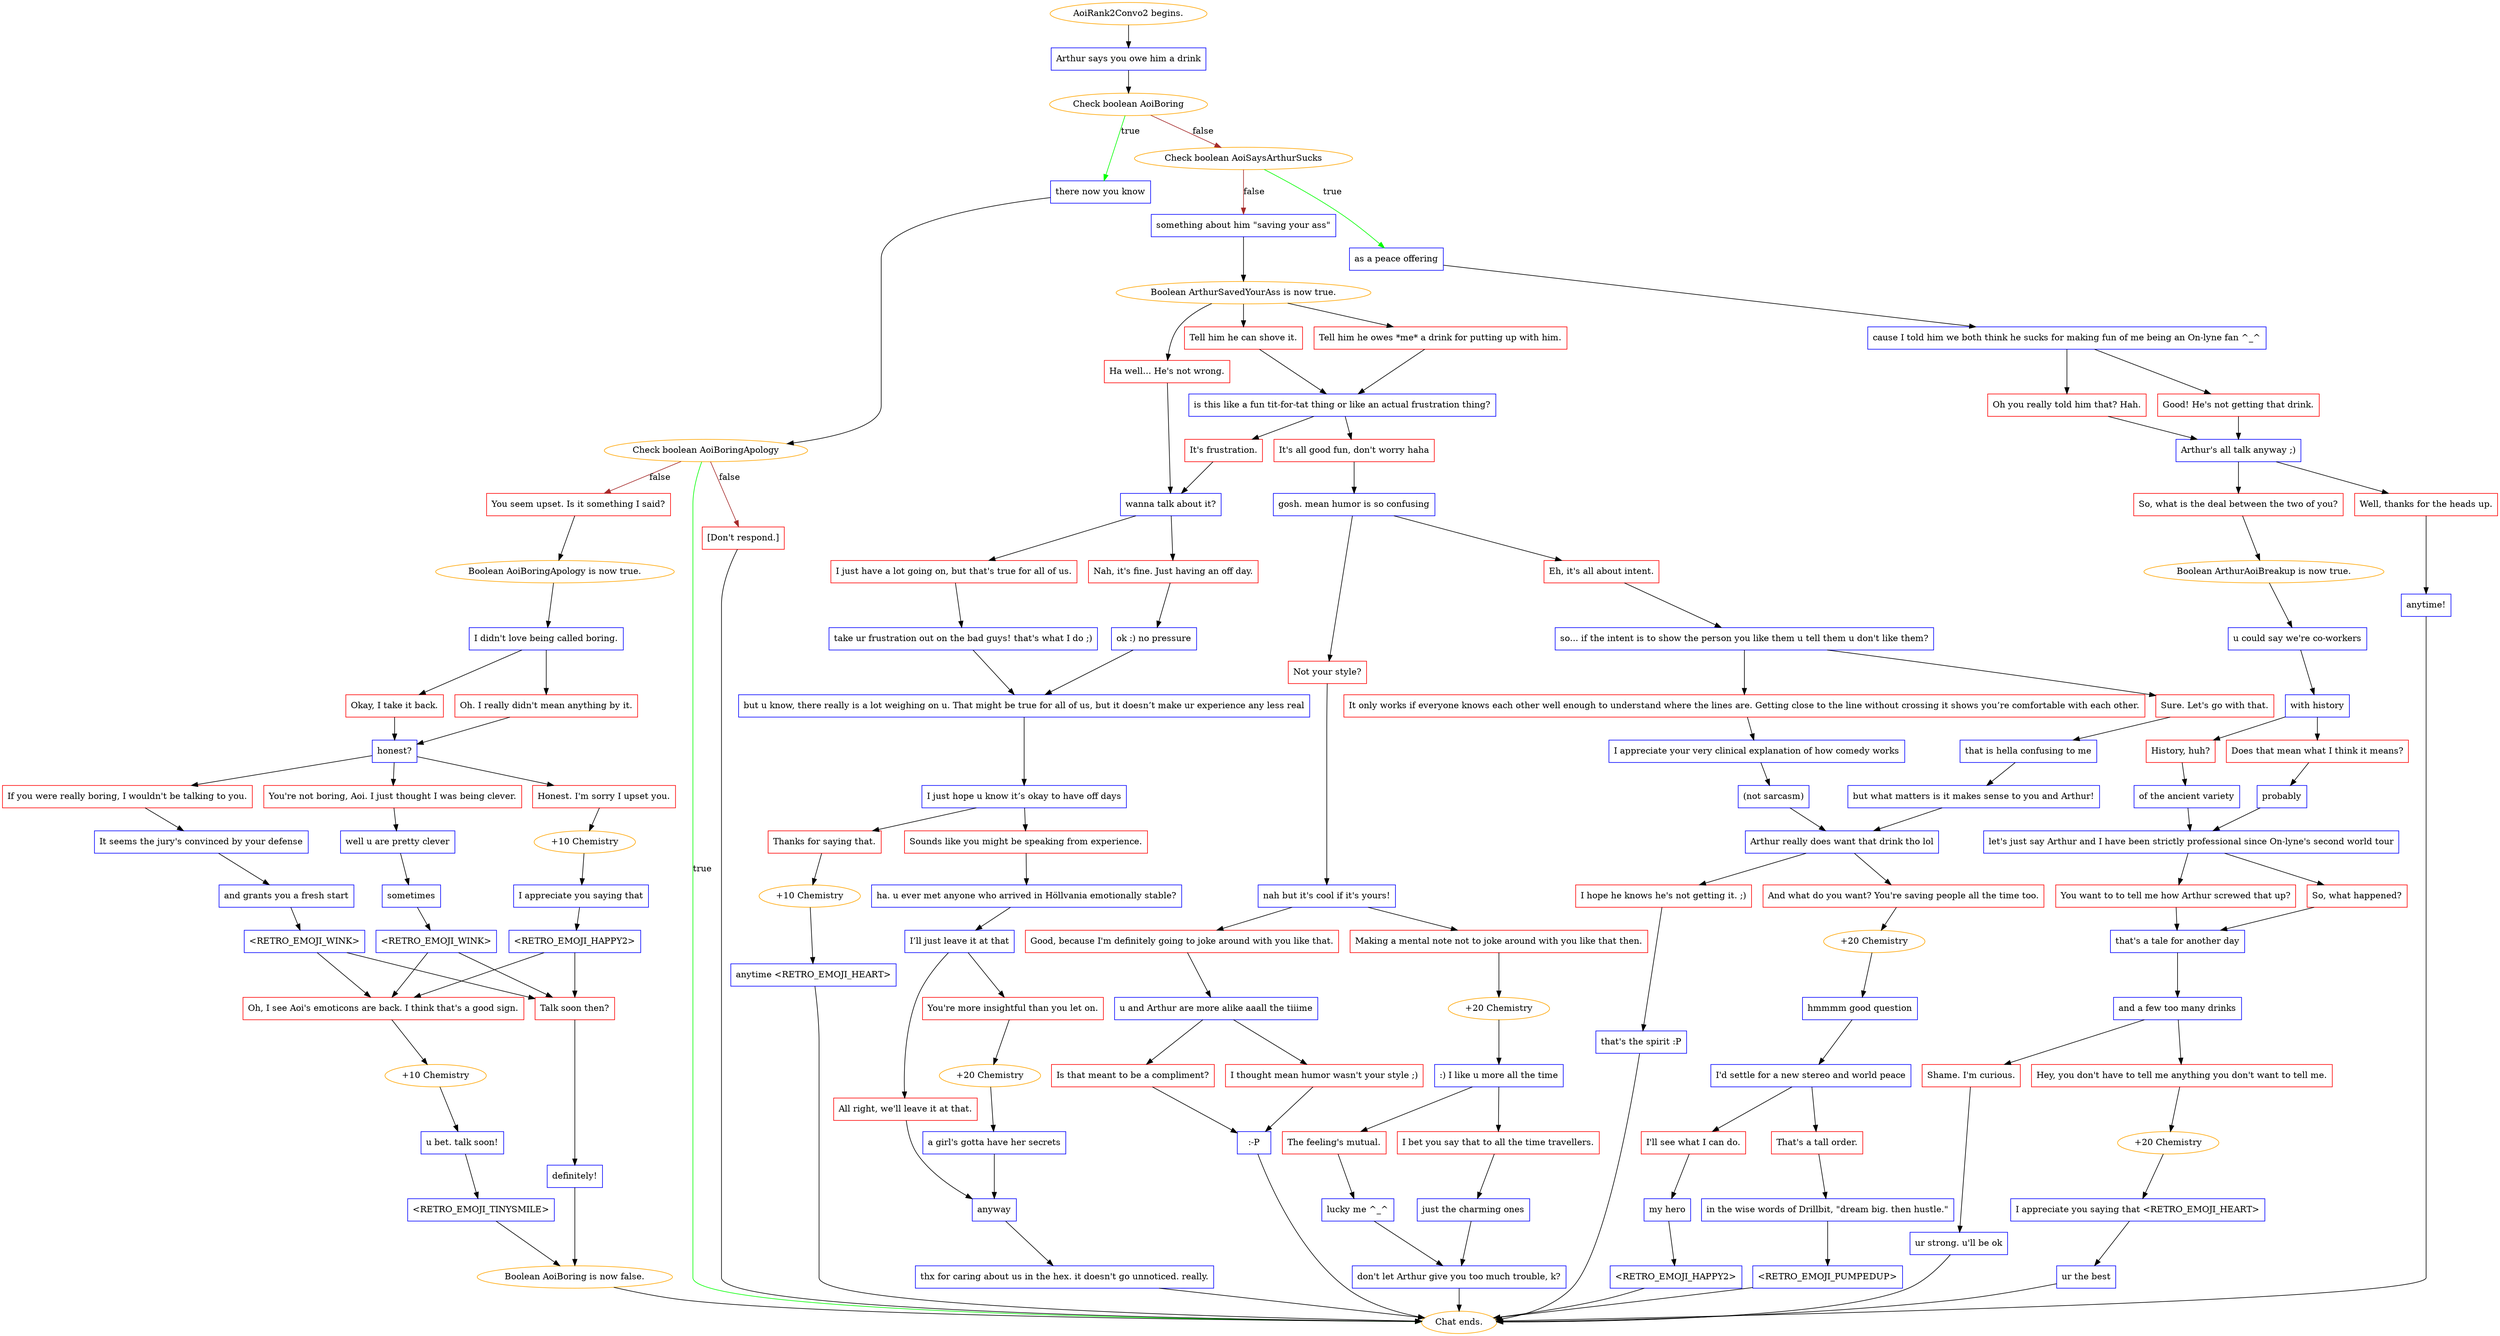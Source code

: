 digraph {
	"AoiRank2Convo2 begins." [color=orange];
		"AoiRank2Convo2 begins." -> 656;
	656 [label="Arthur says you owe him a drink",shape=box,color=blue];
		656 -> 658;
	658 [label="Check boolean AoiBoring",color=orange];
		658 -> 642 [label=true,color=green];
		658 -> 672 [label=false,color=brown];
	642 [label="there now you know",shape=box,color=blue];
		642 -> 638;
	672 [label="Check boolean AoiSaysArthurSucks",color=orange];
		672 -> 673 [label=true,color=green];
		672 -> 674 [label=false,color=brown];
	638 [label="Check boolean AoiBoringApology",color=orange];
		638 -> "Chat ends." [label=true,color=green];
		638 -> 648 [label=false,color=brown];
		638 -> 657 [label=false,color=brown];
	673 [label="as a peace offering",shape=box,color=blue];
		673 -> 675;
	674 [label="something about him \"saving your ass\"",shape=box,color=blue];
		674 -> "/EE/Types/Engine/SetBooleanDialogueNode:ArthurSavedYourAss:704:705:706";
	"Chat ends." [color=orange];
	648 [label="You seem upset. Is it something I said?",shape=box,color=red];
		648 -> "/EE/Types/Engine/SetBooleanDialogueNode:AoiBoringApology:671";
	657 [label="[Don't respond.]",shape=box,color=red];
		657 -> "Chat ends.";
	675 [label="cause I told him we both think he sucks for making fun of me being an On-lyne fan ^_^",shape=box,color=blue];
		675 -> 677;
		675 -> 678;
	"/EE/Types/Engine/SetBooleanDialogueNode:ArthurSavedYourAss:704:705:706" [label="Boolean ArthurSavedYourAss is now true.",color=orange];
		"/EE/Types/Engine/SetBooleanDialogueNode:ArthurSavedYourAss:704:705:706" -> 704;
		"/EE/Types/Engine/SetBooleanDialogueNode:ArthurSavedYourAss:704:705:706" -> 705;
		"/EE/Types/Engine/SetBooleanDialogueNode:ArthurSavedYourAss:704:705:706" -> 706;
	"/EE/Types/Engine/SetBooleanDialogueNode:AoiBoringApology:671" [label="Boolean AoiBoringApology is now true.",color=orange];
		"/EE/Types/Engine/SetBooleanDialogueNode:AoiBoringApology:671" -> 671;
	677 [label="Good! He's not getting that drink.",shape=box,color=red];
		677 -> 679;
	678 [label="Oh you really told him that? Hah.",shape=box,color=red];
		678 -> 679;
	704 [label="Ha well... He's not wrong.",shape=box,color=red];
		704 -> 710;
	705 [label="Tell him he can shove it.",shape=box,color=red];
		705 -> 707;
	706 [label="Tell him he owes *me* a drink for putting up with him.",shape=box,color=red];
		706 -> 707;
	671 [label="I didn't love being called boring.",shape=box,color=blue];
		671 -> 647;
		671 -> 660;
	679 [label="Arthur's all talk anyway ;)",shape=box,color=blue];
		679 -> 681;
		679 -> 682;
	710 [label="wanna talk about it?",shape=box,color=blue];
		710 -> 712;
		710 -> 713;
	707 [label="is this like a fun tit-for-tat thing or like an actual frustration thing?",shape=box,color=blue];
		707 -> 708;
		707 -> 709;
	647 [label="Oh. I really didn't mean anything by it.",shape=box,color=red];
		647 -> 653;
	660 [label="Okay, I take it back.",shape=box,color=red];
		660 -> 653;
	681 [label="Well, thanks for the heads up.",shape=box,color=red];
		681 -> 680;
	682 [label="So, what is the deal between the two of you?",shape=box,color=red];
		682 -> "/EE/Types/Engine/SetBooleanDialogueNode:ArthurAoiBreakup:685";
	712 [label="Nah, it's fine. Just having an off day.",shape=box,color=red];
		712 -> 721;
	713 [label="I just have a lot going on, but that's true for all of us.",shape=box,color=red];
		713 -> 720;
	708 [label="It's frustration.",shape=box,color=red];
		708 -> 710;
	709 [label="It's all good fun, don't worry haha",shape=box,color=red];
		709 -> 711;
	653 [label="honest?",shape=box,color=blue];
		653 -> 646;
		653 -> 644;
		653 -> 667;
	680 [label="anytime!",shape=box,color=blue];
		680 -> "Chat ends.";
	"/EE/Types/Engine/SetBooleanDialogueNode:ArthurAoiBreakup:685" [label="Boolean ArthurAoiBreakup is now true.",color=orange];
		"/EE/Types/Engine/SetBooleanDialogueNode:ArthurAoiBreakup:685" -> 685;
	721 [label="ok :) no pressure",shape=box,color=blue];
		721 -> 722;
	720 [label="take ur frustration out on the bad guys! that's what I do ;)",shape=box,color=blue];
		720 -> 722;
	711 [label="gosh. mean humor is so confusing",shape=box,color=blue];
		711 -> 714;
		711 -> 715;
	646 [label="Honest. I'm sorry I upset you.",shape=box,color=red];
		646 -> 655;
	644 [label="You're not boring, Aoi. I just thought I was being clever.",shape=box,color=red];
		644 -> 668;
	667 [label="If you were really boring, I wouldn't be talking to you.",shape=box,color=red];
		667 -> 640;
	685 [label="u could say we're co-workers",shape=box,color=blue];
		685 -> 686;
	722 [label="but u know, there really is a lot weighing on u. That might be true for all of us, but it doesn’t make ur experience any less real",shape=box,color=blue];
		722 -> 723;
	714 [label="Not your style?",shape=box,color=red];
		714 -> 716;
	715 [label="Eh, it's all about intent.",shape=box,color=red];
		715 -> 717;
	655 [label="+10 Chemistry",color=orange];
		655 -> 662;
	668 [label="well u are pretty clever",shape=box,color=blue];
		668 -> 663;
	640 [label="It seems the jury's convinced by your defense",shape=box,color=blue];
		640 -> 643;
	686 [label="with history",shape=box,color=blue];
		686 -> 687;
		686 -> 688;
	723 [label="I just hope u know it’s okay to have off days",shape=box,color=blue];
		723 -> 729;
		723 -> 730;
	716 [label="nah but it's cool if it's yours!",shape=box,color=blue];
		716 -> 724;
		716 -> 725;
	717 [label="so... if the intent is to show the person you like them u tell them u don't like them?",shape=box,color=blue];
		717 -> 718;
		717 -> 719;
	662 [label="I appreciate you saying that",shape=box,color=blue];
		662 -> 652;
	663 [label="sometimes",shape=box,color=blue];
		663 -> 651;
	643 [label="and grants you a fresh start",shape=box,color=blue];
		643 -> 670;
	687 [label="Does that mean what I think it means?",shape=box,color=red];
		687 -> 689;
	688 [label="History, huh?",shape=box,color=red];
		688 -> 690;
	729 [label="Thanks for saying that.",shape=box,color=red];
		729 -> 736;
	730 [label="Sounds like you might be speaking from experience.",shape=box,color=red];
		730 -> 738;
	724 [label="Making a mental note not to joke around with you like that then.",shape=box,color=red];
		724 -> 728;
	725 [label="Good, because I'm definitely going to joke around with you like that.",shape=box,color=red];
		725 -> 727;
	718 [label="It only works if everyone knows each other well enough to understand where the lines are. Getting close to the line without crossing it shows you’re comfortable with each other.",shape=box,color=red];
		718 -> 747;
	719 [label="Sure. Let's go with that.",shape=box,color=red];
		719 -> 748;
	652 [label="<RETRO_EMOJI_HAPPY2>",shape=box,color=blue];
		652 -> 645;
		652 -> 661;
	651 [label="<RETRO_EMOJI_WINK>",shape=box,color=blue];
		651 -> 645;
		651 -> 661;
	670 [label="<RETRO_EMOJI_WINK>",shape=box,color=blue];
		670 -> 645;
		670 -> 661;
	689 [label="probably",shape=box,color=blue];
		689 -> 691;
	690 [label="of the ancient variety",shape=box,color=blue];
		690 -> 691;
	736 [label="+10 Chemistry",color=orange];
		736 -> 735;
	738 [label="ha. u ever met anyone who arrived in Höllvania emotionally stable?",shape=box,color=blue];
		738 -> 739;
	728 [label="+20 Chemistry",color=orange];
		728 -> 726;
	727 [label="u and Arthur are more alike aaall the tiiime",shape=box,color=blue];
		727 -> 731;
		727 -> 732;
	747 [label="I appreciate your very clinical explanation of how comedy works",shape=box,color=blue];
		747 -> 749;
	748 [label="that is hella confusing to me",shape=box,color=blue];
		748 -> 751;
	645 [label="Talk soon then?",shape=box,color=red];
		645 -> 641;
	661 [label="Oh, I see Aoi's emoticons are back. I think that's a good sign.",shape=box,color=red];
		661 -> 639;
	691 [label="let's just say Arthur and I have been strictly professional since On-lyne's second world tour",shape=box,color=blue];
		691 -> 692;
		691 -> 693;
	735 [label="anytime <RETRO_EMOJI_HEART>",shape=box,color=blue];
		735 -> "Chat ends.";
	739 [label="I’ll just leave it at that",shape=box,color=blue];
		739 -> 740;
		739 -> 741;
	726 [label=":) I like u more all the time",shape=box,color=blue];
		726 -> 1232;
		726 -> 1233;
	731 [label="Is that meant to be a compliment?",shape=box,color=red];
		731 -> 733;
	732 [label="I thought mean humor wasn't your style ;)",shape=box,color=red];
		732 -> 733;
	749 [label="(not sarcasm)",shape=box,color=blue];
		749 -> 752;
	751 [label="but what matters is it makes sense to you and Arthur!",shape=box,color=blue];
		751 -> 752;
	641 [label="definitely!",shape=box,color=blue];
		641 -> "/EE/Types/Engine/ResetBooleanDialogueNode:AoiBoring:Chat ends.";
	639 [label="+10 Chemistry",color=orange];
		639 -> 659;
	692 [label="So, what happened?",shape=box,color=red];
		692 -> 694;
	693 [label="You want to to tell me how Arthur screwed that up?",shape=box,color=red];
		693 -> 694;
	740 [label="You're more insightful than you let on.",shape=box,color=red];
		740 -> 743;
	741 [label="All right, we'll leave it at that.",shape=box,color=red];
		741 -> 744;
	1232 [label="The feeling's mutual.",shape=box,color=red];
		1232 -> 1234;
	1233 [label="I bet you say that to all the time travellers.",shape=box,color=red];
		1233 -> 1235;
	733 [label=":-P",shape=box,color=blue];
		733 -> "Chat ends.";
	752 [label="Arthur really does want that drink tho lol",shape=box,color=blue];
		752 -> 750;
		752 -> 753;
	"/EE/Types/Engine/ResetBooleanDialogueNode:AoiBoring:Chat ends." [label="Boolean AoiBoring is now false.",color=orange];
		"/EE/Types/Engine/ResetBooleanDialogueNode:AoiBoring:Chat ends." -> "Chat ends.";
	659 [label="u bet. talk soon!",shape=box,color=blue];
		659 -> 649;
	694 [label="that's a tale for another day",shape=box,color=blue];
		694 -> 695;
	743 [label="+20 Chemistry",color=orange];
		743 -> 742;
	744 [label="anyway",shape=box,color=blue];
		744 -> 745;
	1234 [label="lucky me ^_^",shape=box,color=blue];
		1234 -> 1236;
	1235 [label="just the charming ones",shape=box,color=blue];
		1235 -> 1236;
	750 [label="I hope he knows he's not getting it. ;)",shape=box,color=red];
		750 -> 754;
	753 [label="And what do you want? You're saving people all the time too.",shape=box,color=red];
		753 -> 757;
	649 [label="<RETRO_EMOJI_TINYSMILE>",shape=box,color=blue];
		649 -> "/EE/Types/Engine/ResetBooleanDialogueNode:AoiBoring:Chat ends.";
	695 [label="and a few too many drinks",shape=box,color=blue];
		695 -> 696;
		695 -> 697;
	742 [label="a girl's gotta have her secrets",shape=box,color=blue];
		742 -> 744;
	745 [label="thx for caring about us in the hex. it doesn't go unnoticed. really.",shape=box,color=blue];
		745 -> "Chat ends.";
	1236 [label="don't let Arthur give you too much trouble, k?",shape=box,color=blue];
		1236 -> "Chat ends.";
	754 [label="that's the spirit :P",shape=box,color=blue];
		754 -> "Chat ends.";
	757 [label="+20 Chemistry",color=orange];
		757 -> 756;
	696 [label="Hey, you don't have to tell me anything you don't want to tell me.",shape=box,color=red];
		696 -> 701;
	697 [label="Shame. I'm curious.",shape=box,color=red];
		697 -> 699;
	756 [label="hmmmm good question",shape=box,color=blue];
		756 -> 758;
	701 [label="+20 Chemistry",color=orange];
		701 -> 698;
	699 [label="ur strong. u'll be ok",shape=box,color=blue];
		699 -> "Chat ends.";
	758 [label="I'd settle for a new stereo and world peace",shape=box,color=blue];
		758 -> 759;
		758 -> 760;
	698 [label="I appreciate you saying that <RETRO_EMOJI_HEART>",shape=box,color=blue];
		698 -> 702;
	759 [label="I'll see what I can do.",shape=box,color=red];
		759 -> 761;
	760 [label="That's a tall order.",shape=box,color=red];
		760 -> 762;
	702 [label="ur the best",shape=box,color=blue];
		702 -> "Chat ends.";
	761 [label="my hero",shape=box,color=blue];
		761 -> 763;
	762 [label="in the wise words of Drillbit, \"dream big. then hustle.\"",shape=box,color=blue];
		762 -> 764;
	763 [label="<RETRO_EMOJI_HAPPY2>",shape=box,color=blue];
		763 -> "Chat ends.";
	764 [label="<RETRO_EMOJI_PUMPEDUP>",shape=box,color=blue];
		764 -> "Chat ends.";
}